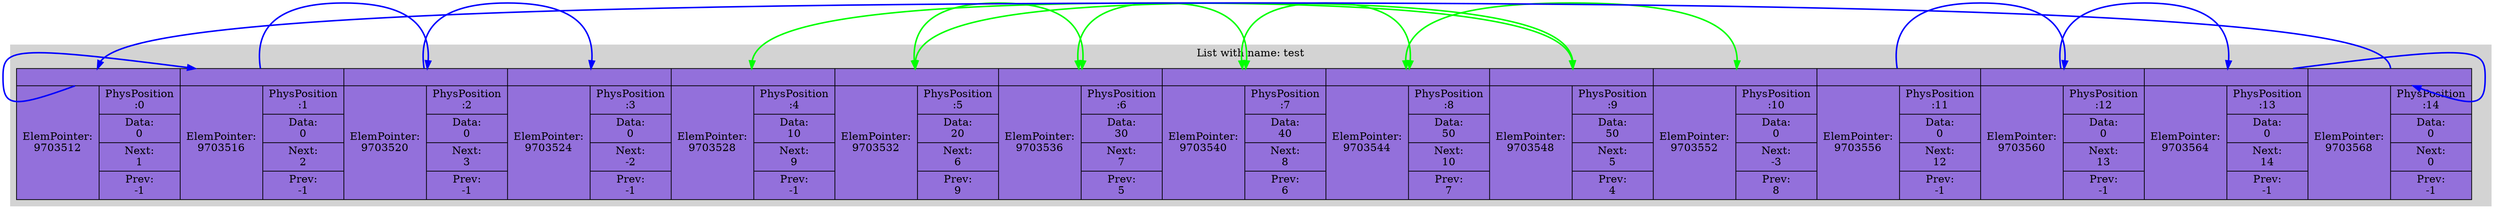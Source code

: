 digraph G{
subgraph clusterlist {
style=filled;
color=lightgrey;
rankdir=LR;
Model [shape=record,style="filled",fillcolor="mediumpurple",label="{{<0>} | {ElemPointer:\n9703512 | {PhysPosition\n:0 | Data:\n0 | Next:\n1 | Prev:\n-1}}}| {{<1>} | {ElemPointer:\n9703516 | {PhysPosition\n:1 | Data:\n0 | Next:\n2 | Prev:\n-1}}}| {{<2>} | {ElemPointer:\n9703520 | {PhysPosition\n:2 | Data:\n0 | Next:\n3 | Prev:\n-1}}}| {{<3>} | {ElemPointer:\n9703524 | {PhysPosition\n:3 | Data:\n0 | Next:\n-2 | Prev:\n-1}}}| {{<4>} | {ElemPointer:\n9703528 | {PhysPosition\n:4 | Data:\n10 | Next:\n9 | Prev:\n-1}}}| {{<5>} | {ElemPointer:\n9703532 | {PhysPosition\n:5 | Data:\n20 | Next:\n6 | Prev:\n9}}}| {{<6>} | {ElemPointer:\n9703536 | {PhysPosition\n:6 | Data:\n30 | Next:\n7 | Prev:\n5}}}| {{<7>} | {ElemPointer:\n9703540 | {PhysPosition\n:7 | Data:\n40 | Next:\n8 | Prev:\n6}}}| {{<8>} | {ElemPointer:\n9703544 | {PhysPosition\n:8 | Data:\n50 | Next:\n10 | Prev:\n7}}}| {{<9>} | {ElemPointer:\n9703548 | {PhysPosition\n:9 | Data:\n50 | Next:\n5 | Prev:\n4}}}| {{<10>} | {ElemPointer:\n9703552 | {PhysPosition\n:10 | Data:\n0 | Next:\n-3 | Prev:\n8}}}| {{<11>} | {ElemPointer:\n9703556 | {PhysPosition\n:11 | Data:\n0 | Next:\n12 | Prev:\n-1}}}| {{<12>} | {ElemPointer:\n9703560 | {PhysPosition\n:12 | Data:\n0 | Next:\n13 | Prev:\n-1}}}| {{<13>} | {ElemPointer:\n9703564 | {PhysPosition\n:13 | Data:\n0 | Next:\n14 | Prev:\n-1}}}| {{<14>} | {ElemPointer:\n9703568 | {PhysPosition\n:14 | Data:\n0 | Next:\n0 | Prev:\n-1}}}"];
Model:<4>->Model:<9>[color="green";style="bold";dir="both"];
Model:<9>->Model:<5>[color="green";style="bold";dir="both"];
Model:<5>->Model:<6>[color="green";style="bold";dir="both"];
Model:<6>->Model:<7>[color="green";style="bold";dir="both"];
Model:<7>->Model:<8>[color="green";style="bold";dir="both"];
Model:<8>->Model:<10>[color="green";style="bold";dir="both"];
Model:<11>->Model:<12>[color="blue";style="bold"];
Model:<12>->Model:<13>[color="blue";style="bold"];
Model:<13>->Model:<14>[color="blue";style="bold"];
Model:<14>->Model:<0>[color="blue";style="bold"];
Model:<0>->Model:<1>[color="blue";style="bold"];
Model:<1>->Model:<2>[color="blue";style="bold"];
Model:<2>->Model:<3>[color="blue";style="bold"];
label = "List with name: test"}
}

